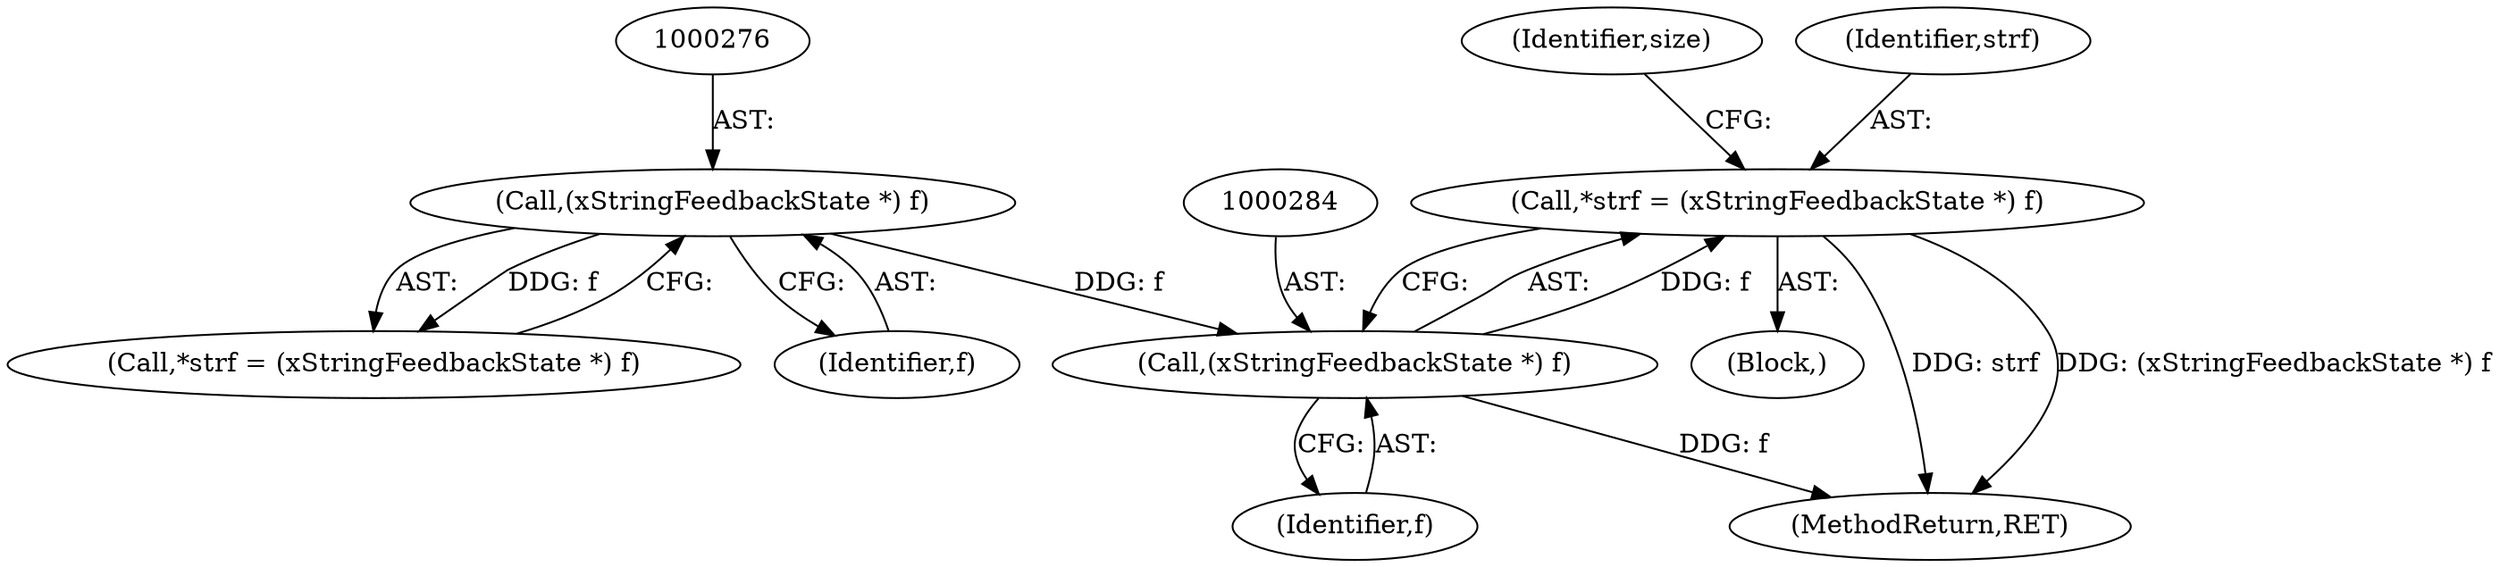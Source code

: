 digraph "0_libXi_19a9cd607de73947fcfb104682f203ffe4e1f4e5_1@pointer" {
"1000281" [label="(Call,*strf = (xStringFeedbackState *) f)"];
"1000283" [label="(Call,(xStringFeedbackState *) f)"];
"1000275" [label="(Call,(xStringFeedbackState *) f)"];
"1000285" [label="(Identifier,f)"];
"1000275" [label="(Call,(xStringFeedbackState *) f)"];
"1000273" [label="(Call,*strf = (xStringFeedbackState *) f)"];
"1000279" [label="(Block,)"];
"1000283" [label="(Call,(xStringFeedbackState *) f)"];
"1000281" [label="(Call,*strf = (xStringFeedbackState *) f)"];
"1000277" [label="(Identifier,f)"];
"1000737" [label="(MethodReturn,RET)"];
"1000287" [label="(Identifier,size)"];
"1000282" [label="(Identifier,strf)"];
"1000281" -> "1000279"  [label="AST: "];
"1000281" -> "1000283"  [label="CFG: "];
"1000282" -> "1000281"  [label="AST: "];
"1000283" -> "1000281"  [label="AST: "];
"1000287" -> "1000281"  [label="CFG: "];
"1000281" -> "1000737"  [label="DDG: strf"];
"1000281" -> "1000737"  [label="DDG: (xStringFeedbackState *) f"];
"1000283" -> "1000281"  [label="DDG: f"];
"1000283" -> "1000285"  [label="CFG: "];
"1000284" -> "1000283"  [label="AST: "];
"1000285" -> "1000283"  [label="AST: "];
"1000283" -> "1000737"  [label="DDG: f"];
"1000275" -> "1000283"  [label="DDG: f"];
"1000275" -> "1000273"  [label="AST: "];
"1000275" -> "1000277"  [label="CFG: "];
"1000276" -> "1000275"  [label="AST: "];
"1000277" -> "1000275"  [label="AST: "];
"1000273" -> "1000275"  [label="CFG: "];
"1000275" -> "1000273"  [label="DDG: f"];
}
